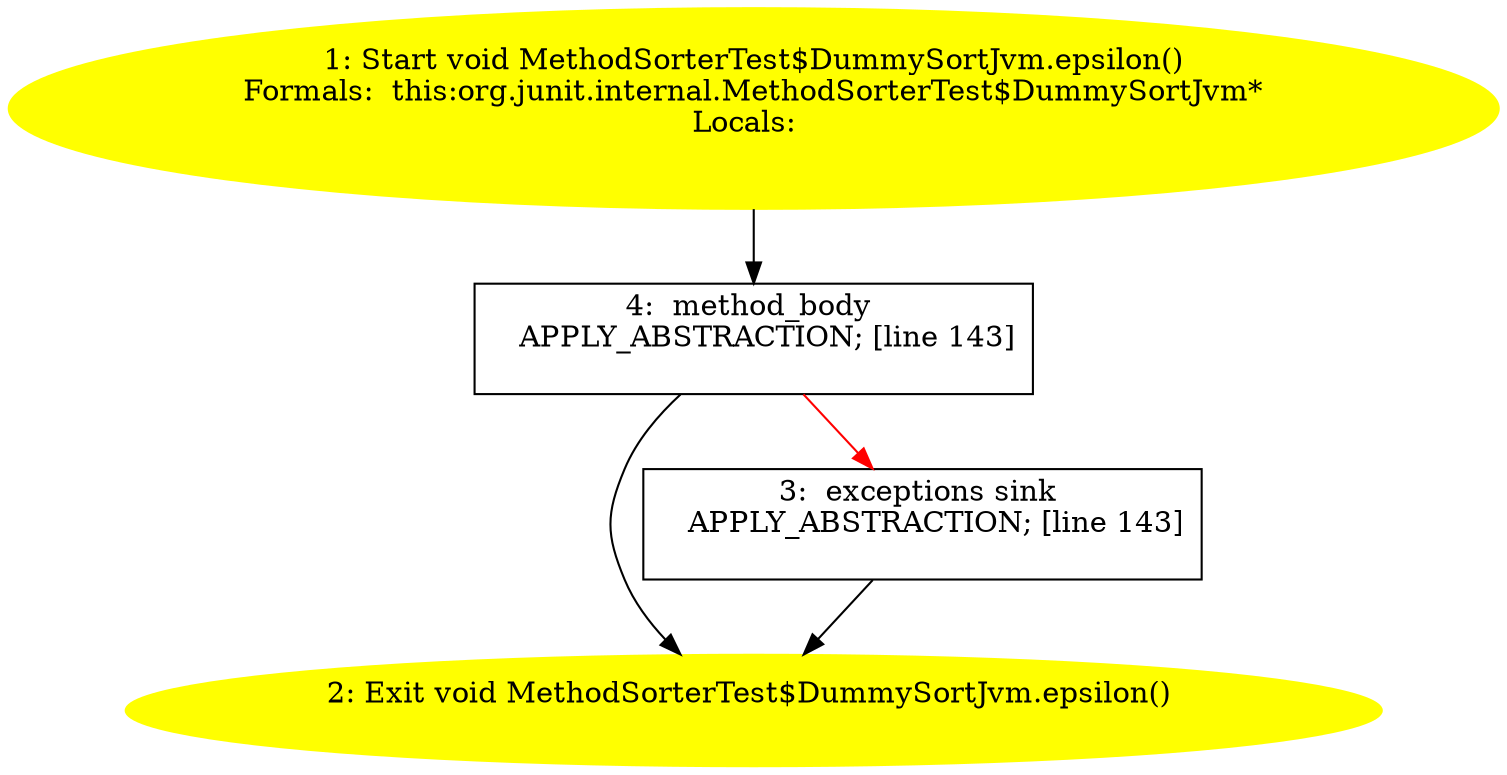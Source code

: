 /* @generated */
digraph cfg {
"org.junit.internal.MethodSorterTest$DummySortJvm.epsilon():void.1c6c062e1f5c4dab6fce04661d096841_1" [label="1: Start void MethodSorterTest$DummySortJvm.epsilon()\nFormals:  this:org.junit.internal.MethodSorterTest$DummySortJvm*\nLocals:  \n  " color=yellow style=filled]
	

	 "org.junit.internal.MethodSorterTest$DummySortJvm.epsilon():void.1c6c062e1f5c4dab6fce04661d096841_1" -> "org.junit.internal.MethodSorterTest$DummySortJvm.epsilon():void.1c6c062e1f5c4dab6fce04661d096841_4" ;
"org.junit.internal.MethodSorterTest$DummySortJvm.epsilon():void.1c6c062e1f5c4dab6fce04661d096841_2" [label="2: Exit void MethodSorterTest$DummySortJvm.epsilon() \n  " color=yellow style=filled]
	

"org.junit.internal.MethodSorterTest$DummySortJvm.epsilon():void.1c6c062e1f5c4dab6fce04661d096841_3" [label="3:  exceptions sink \n   APPLY_ABSTRACTION; [line 143]\n " shape="box"]
	

	 "org.junit.internal.MethodSorterTest$DummySortJvm.epsilon():void.1c6c062e1f5c4dab6fce04661d096841_3" -> "org.junit.internal.MethodSorterTest$DummySortJvm.epsilon():void.1c6c062e1f5c4dab6fce04661d096841_2" ;
"org.junit.internal.MethodSorterTest$DummySortJvm.epsilon():void.1c6c062e1f5c4dab6fce04661d096841_4" [label="4:  method_body \n   APPLY_ABSTRACTION; [line 143]\n " shape="box"]
	

	 "org.junit.internal.MethodSorterTest$DummySortJvm.epsilon():void.1c6c062e1f5c4dab6fce04661d096841_4" -> "org.junit.internal.MethodSorterTest$DummySortJvm.epsilon():void.1c6c062e1f5c4dab6fce04661d096841_2" ;
	 "org.junit.internal.MethodSorterTest$DummySortJvm.epsilon():void.1c6c062e1f5c4dab6fce04661d096841_4" -> "org.junit.internal.MethodSorterTest$DummySortJvm.epsilon():void.1c6c062e1f5c4dab6fce04661d096841_3" [color="red" ];
}
